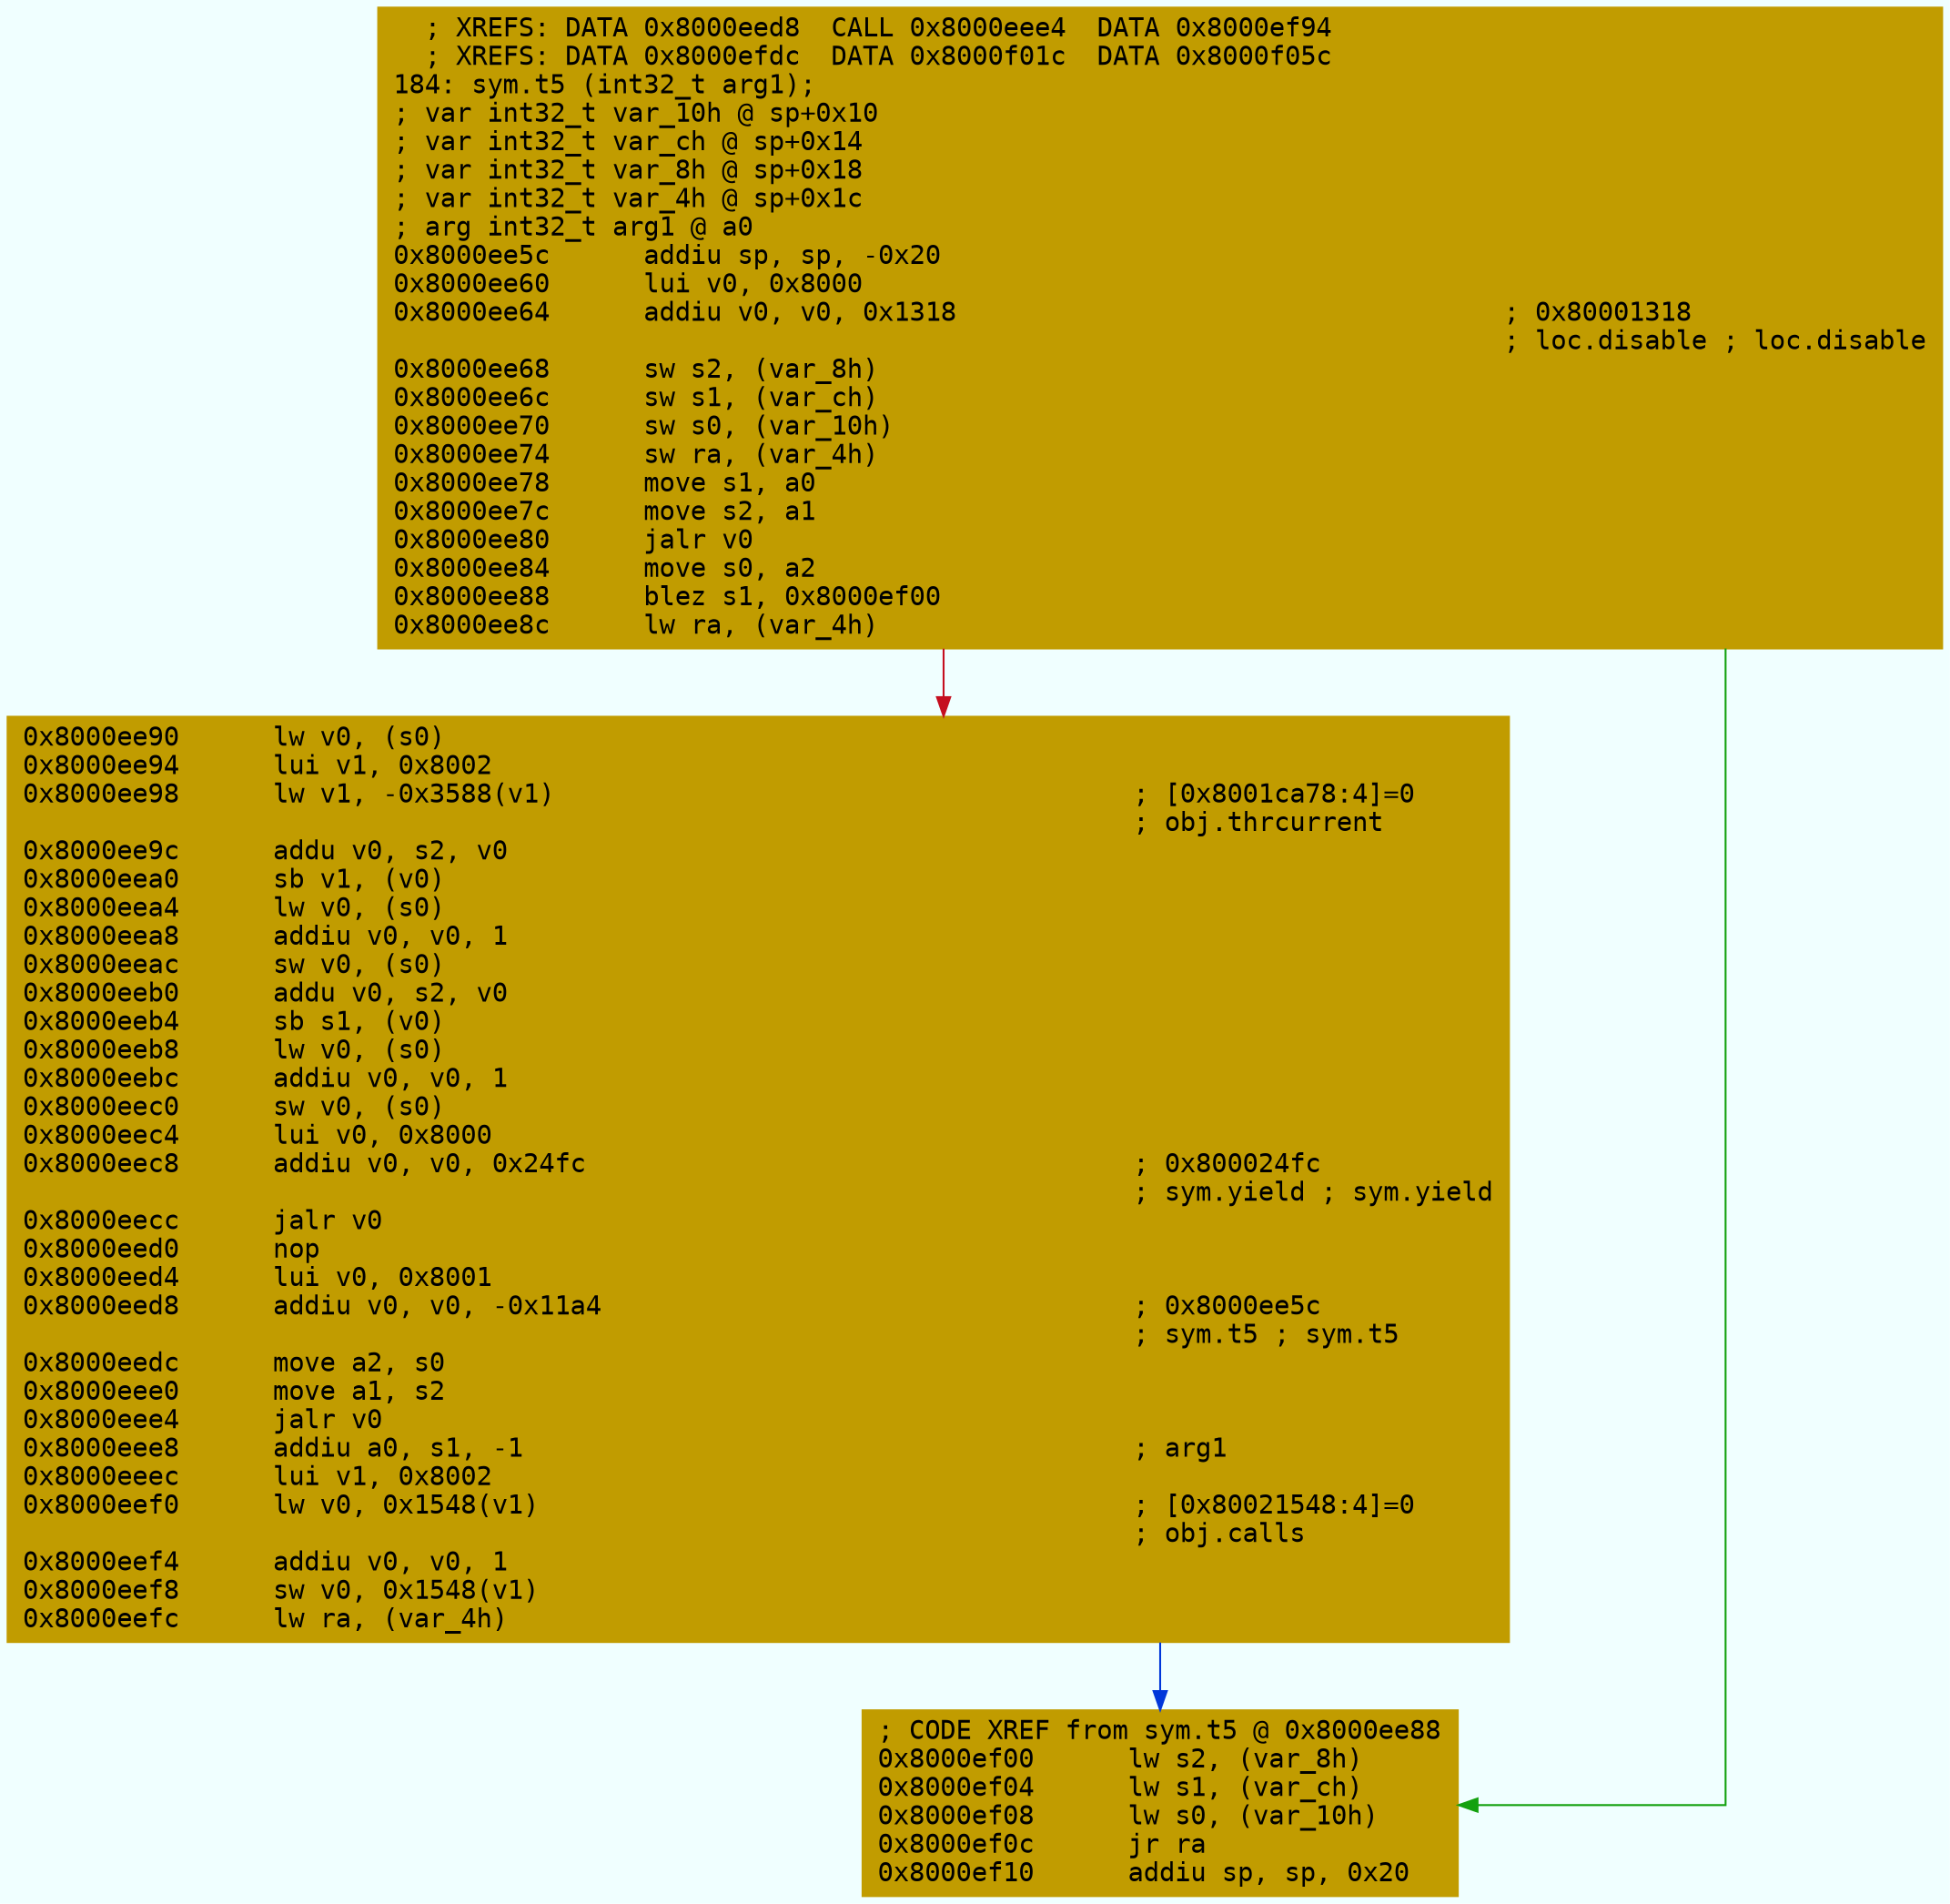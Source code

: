 digraph code {
	graph [bgcolor=azure fontsize=8 fontname="Courier" splines="ortho"];
	node [fillcolor=gray style=filled shape=box];
	edge [arrowhead="normal"];
	"0x8000ee5c" [URL="sym.t5/0x8000ee5c", fillcolor="#c19c00",color="#c19c00", fontname="Courier",label="  ; XREFS: DATA 0x8000eed8  CALL 0x8000eee4  DATA 0x8000ef94  \l  ; XREFS: DATA 0x8000efdc  DATA 0x8000f01c  DATA 0x8000f05c  \l184: sym.t5 (int32_t arg1);\l; var int32_t var_10h @ sp+0x10\l; var int32_t var_ch @ sp+0x14\l; var int32_t var_8h @ sp+0x18\l; var int32_t var_4h @ sp+0x1c\l; arg int32_t arg1 @ a0\l0x8000ee5c      addiu sp, sp, -0x20\l0x8000ee60      lui v0, 0x8000\l0x8000ee64      addiu v0, v0, 0x1318                                   ; 0x80001318\l                                                                       ; loc.disable ; loc.disable\l0x8000ee68      sw s2, (var_8h)\l0x8000ee6c      sw s1, (var_ch)\l0x8000ee70      sw s0, (var_10h)\l0x8000ee74      sw ra, (var_4h)\l0x8000ee78      move s1, a0\l0x8000ee7c      move s2, a1\l0x8000ee80      jalr v0\l0x8000ee84      move s0, a2\l0x8000ee88      blez s1, 0x8000ef00\l0x8000ee8c      lw ra, (var_4h)\l"]
	"0x8000ee90" [URL="sym.t5/0x8000ee90", fillcolor="#c19c00",color="#c19c00", fontname="Courier",label="0x8000ee90      lw v0, (s0)\l0x8000ee94      lui v1, 0x8002\l0x8000ee98      lw v1, -0x3588(v1)                                     ; [0x8001ca78:4]=0\l                                                                       ; obj.thrcurrent\l0x8000ee9c      addu v0, s2, v0\l0x8000eea0      sb v1, (v0)\l0x8000eea4      lw v0, (s0)\l0x8000eea8      addiu v0, v0, 1\l0x8000eeac      sw v0, (s0)\l0x8000eeb0      addu v0, s2, v0\l0x8000eeb4      sb s1, (v0)\l0x8000eeb8      lw v0, (s0)\l0x8000eebc      addiu v0, v0, 1\l0x8000eec0      sw v0, (s0)\l0x8000eec4      lui v0, 0x8000\l0x8000eec8      addiu v0, v0, 0x24fc                                   ; 0x800024fc\l                                                                       ; sym.yield ; sym.yield\l0x8000eecc      jalr v0\l0x8000eed0      nop\l0x8000eed4      lui v0, 0x8001\l0x8000eed8      addiu v0, v0, -0x11a4                                  ; 0x8000ee5c\l                                                                       ; sym.t5 ; sym.t5\l0x8000eedc      move a2, s0\l0x8000eee0      move a1, s2\l0x8000eee4      jalr v0\l0x8000eee8      addiu a0, s1, -1                                       ; arg1\l0x8000eeec      lui v1, 0x8002\l0x8000eef0      lw v0, 0x1548(v1)                                      ; [0x80021548:4]=0\l                                                                       ; obj.calls\l0x8000eef4      addiu v0, v0, 1\l0x8000eef8      sw v0, 0x1548(v1)\l0x8000eefc      lw ra, (var_4h)\l"]
	"0x8000ef00" [URL="sym.t5/0x8000ef00", fillcolor="#c19c00",color="#c19c00", fontname="Courier",label="; CODE XREF from sym.t5 @ 0x8000ee88\l0x8000ef00      lw s2, (var_8h)\l0x8000ef04      lw s1, (var_ch)\l0x8000ef08      lw s0, (var_10h)\l0x8000ef0c      jr ra\l0x8000ef10      addiu sp, sp, 0x20\l"]
        "0x8000ee5c" -> "0x8000ef00" [color="#13a10e"];
        "0x8000ee5c" -> "0x8000ee90" [color="#c50f1f"];
        "0x8000ee90" -> "0x8000ef00" [color="#0037da"];
}
